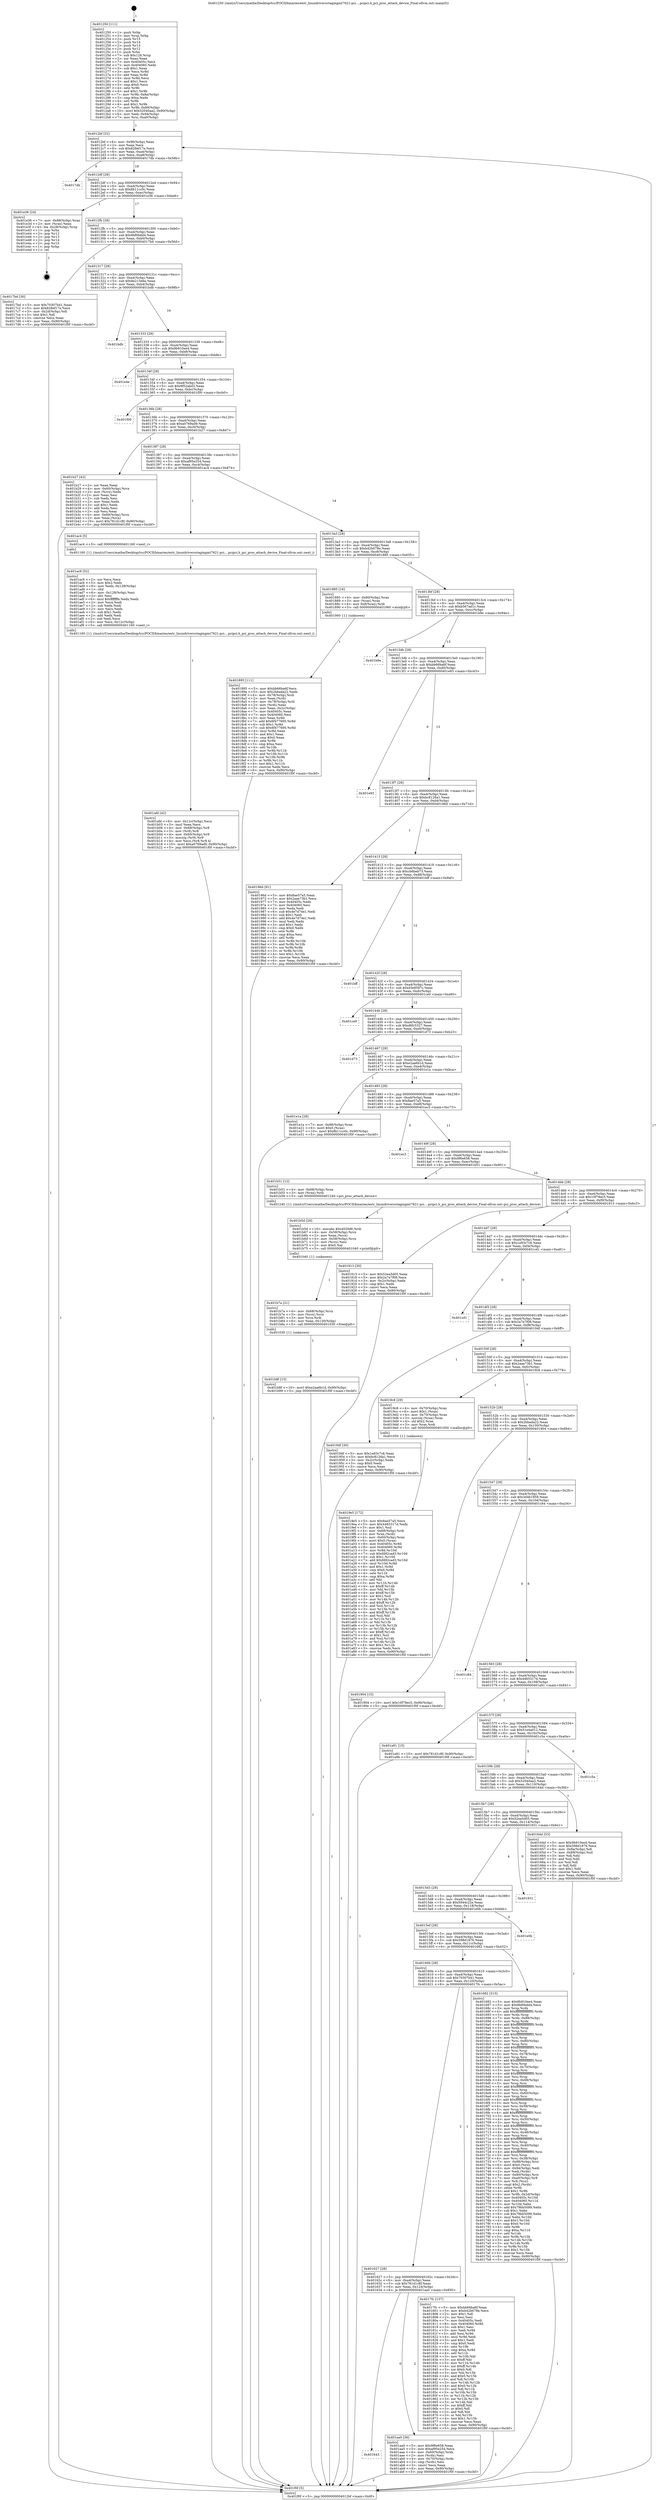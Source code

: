 digraph "0x401250" {
  label = "0x401250 (/mnt/c/Users/mathe/Desktop/tcc/POCII/binaries/extr_linuxdriversstagingmt7621-pci....pcipci.h_pci_proc_attach_device_Final-ollvm.out::main(0))"
  labelloc = "t"
  node[shape=record]

  Entry [label="",width=0.3,height=0.3,shape=circle,fillcolor=black,style=filled]
  "0x4012bf" [label="{
     0x4012bf [32]\l
     | [instrs]\l
     &nbsp;&nbsp;0x4012bf \<+6\>: mov -0x90(%rbp),%eax\l
     &nbsp;&nbsp;0x4012c5 \<+2\>: mov %eax,%ecx\l
     &nbsp;&nbsp;0x4012c7 \<+6\>: sub $0x828ef17e,%ecx\l
     &nbsp;&nbsp;0x4012cd \<+6\>: mov %eax,-0xa4(%rbp)\l
     &nbsp;&nbsp;0x4012d3 \<+6\>: mov %ecx,-0xa8(%rbp)\l
     &nbsp;&nbsp;0x4012d9 \<+6\>: je 00000000004017db \<main+0x58b\>\l
  }"]
  "0x4017db" [label="{
     0x4017db\l
  }", style=dashed]
  "0x4012df" [label="{
     0x4012df [28]\l
     | [instrs]\l
     &nbsp;&nbsp;0x4012df \<+5\>: jmp 00000000004012e4 \<main+0x94\>\l
     &nbsp;&nbsp;0x4012e4 \<+6\>: mov -0xa4(%rbp),%eax\l
     &nbsp;&nbsp;0x4012ea \<+5\>: sub $0x8b11cc0c,%eax\l
     &nbsp;&nbsp;0x4012ef \<+6\>: mov %eax,-0xac(%rbp)\l
     &nbsp;&nbsp;0x4012f5 \<+6\>: je 0000000000401e36 \<main+0xbe6\>\l
  }"]
  Exit [label="",width=0.3,height=0.3,shape=circle,fillcolor=black,style=filled,peripheries=2]
  "0x401e36" [label="{
     0x401e36 [24]\l
     | [instrs]\l
     &nbsp;&nbsp;0x401e36 \<+7\>: mov -0x88(%rbp),%rax\l
     &nbsp;&nbsp;0x401e3d \<+2\>: mov (%rax),%eax\l
     &nbsp;&nbsp;0x401e3f \<+4\>: lea -0x28(%rbp),%rsp\l
     &nbsp;&nbsp;0x401e43 \<+1\>: pop %rbx\l
     &nbsp;&nbsp;0x401e44 \<+2\>: pop %r12\l
     &nbsp;&nbsp;0x401e46 \<+2\>: pop %r13\l
     &nbsp;&nbsp;0x401e48 \<+2\>: pop %r14\l
     &nbsp;&nbsp;0x401e4a \<+2\>: pop %r15\l
     &nbsp;&nbsp;0x401e4c \<+1\>: pop %rbp\l
     &nbsp;&nbsp;0x401e4d \<+1\>: ret\l
  }"]
  "0x4012fb" [label="{
     0x4012fb [28]\l
     | [instrs]\l
     &nbsp;&nbsp;0x4012fb \<+5\>: jmp 0000000000401300 \<main+0xb0\>\l
     &nbsp;&nbsp;0x401300 \<+6\>: mov -0xa4(%rbp),%eax\l
     &nbsp;&nbsp;0x401306 \<+5\>: sub $0x8bf0bdd4,%eax\l
     &nbsp;&nbsp;0x40130b \<+6\>: mov %eax,-0xb0(%rbp)\l
     &nbsp;&nbsp;0x401311 \<+6\>: je 00000000004017bd \<main+0x56d\>\l
  }"]
  "0x401b8f" [label="{
     0x401b8f [15]\l
     | [instrs]\l
     &nbsp;&nbsp;0x401b8f \<+10\>: movl $0xe2aa6b1d,-0x90(%rbp)\l
     &nbsp;&nbsp;0x401b99 \<+5\>: jmp 0000000000401f0f \<main+0xcbf\>\l
  }"]
  "0x4017bd" [label="{
     0x4017bd [30]\l
     | [instrs]\l
     &nbsp;&nbsp;0x4017bd \<+5\>: mov $0x70307b41,%eax\l
     &nbsp;&nbsp;0x4017c2 \<+5\>: mov $0x828ef17e,%ecx\l
     &nbsp;&nbsp;0x4017c7 \<+3\>: mov -0x2d(%rbp),%dl\l
     &nbsp;&nbsp;0x4017ca \<+3\>: test $0x1,%dl\l
     &nbsp;&nbsp;0x4017cd \<+3\>: cmovne %ecx,%eax\l
     &nbsp;&nbsp;0x4017d0 \<+6\>: mov %eax,-0x90(%rbp)\l
     &nbsp;&nbsp;0x4017d6 \<+5\>: jmp 0000000000401f0f \<main+0xcbf\>\l
  }"]
  "0x401317" [label="{
     0x401317 [28]\l
     | [instrs]\l
     &nbsp;&nbsp;0x401317 \<+5\>: jmp 000000000040131c \<main+0xcc\>\l
     &nbsp;&nbsp;0x40131c \<+6\>: mov -0xa4(%rbp),%eax\l
     &nbsp;&nbsp;0x401322 \<+5\>: sub $0x8e215e6e,%eax\l
     &nbsp;&nbsp;0x401327 \<+6\>: mov %eax,-0xb4(%rbp)\l
     &nbsp;&nbsp;0x40132d \<+6\>: je 0000000000401bdb \<main+0x98b\>\l
  }"]
  "0x401b7a" [label="{
     0x401b7a [21]\l
     | [instrs]\l
     &nbsp;&nbsp;0x401b7a \<+4\>: mov -0x68(%rbp),%rcx\l
     &nbsp;&nbsp;0x401b7e \<+3\>: mov (%rcx),%rcx\l
     &nbsp;&nbsp;0x401b81 \<+3\>: mov %rcx,%rdi\l
     &nbsp;&nbsp;0x401b84 \<+6\>: mov %eax,-0x130(%rbp)\l
     &nbsp;&nbsp;0x401b8a \<+5\>: call 0000000000401030 \<free@plt\>\l
     | [calls]\l
     &nbsp;&nbsp;0x401030 \{1\} (unknown)\l
  }"]
  "0x401bdb" [label="{
     0x401bdb\l
  }", style=dashed]
  "0x401333" [label="{
     0x401333 [28]\l
     | [instrs]\l
     &nbsp;&nbsp;0x401333 \<+5\>: jmp 0000000000401338 \<main+0xe8\>\l
     &nbsp;&nbsp;0x401338 \<+6\>: mov -0xa4(%rbp),%eax\l
     &nbsp;&nbsp;0x40133e \<+5\>: sub $0x9b910ee4,%eax\l
     &nbsp;&nbsp;0x401343 \<+6\>: mov %eax,-0xb8(%rbp)\l
     &nbsp;&nbsp;0x401349 \<+6\>: je 0000000000401e4e \<main+0xbfe\>\l
  }"]
  "0x401b5d" [label="{
     0x401b5d [29]\l
     | [instrs]\l
     &nbsp;&nbsp;0x401b5d \<+10\>: movabs $0x4020d6,%rdi\l
     &nbsp;&nbsp;0x401b67 \<+4\>: mov -0x58(%rbp),%rcx\l
     &nbsp;&nbsp;0x401b6b \<+2\>: mov %eax,(%rcx)\l
     &nbsp;&nbsp;0x401b6d \<+4\>: mov -0x58(%rbp),%rcx\l
     &nbsp;&nbsp;0x401b71 \<+2\>: mov (%rcx),%esi\l
     &nbsp;&nbsp;0x401b73 \<+2\>: mov $0x0,%al\l
     &nbsp;&nbsp;0x401b75 \<+5\>: call 0000000000401040 \<printf@plt\>\l
     | [calls]\l
     &nbsp;&nbsp;0x401040 \{1\} (unknown)\l
  }"]
  "0x401e4e" [label="{
     0x401e4e\l
  }", style=dashed]
  "0x40134f" [label="{
     0x40134f [28]\l
     | [instrs]\l
     &nbsp;&nbsp;0x40134f \<+5\>: jmp 0000000000401354 \<main+0x104\>\l
     &nbsp;&nbsp;0x401354 \<+6\>: mov -0xa4(%rbp),%eax\l
     &nbsp;&nbsp;0x40135a \<+5\>: sub $0x9f52abd3,%eax\l
     &nbsp;&nbsp;0x40135f \<+6\>: mov %eax,-0xbc(%rbp)\l
     &nbsp;&nbsp;0x401365 \<+6\>: je 0000000000401f00 \<main+0xcb0\>\l
  }"]
  "0x401afd" [label="{
     0x401afd [42]\l
     | [instrs]\l
     &nbsp;&nbsp;0x401afd \<+6\>: mov -0x12c(%rbp),%ecx\l
     &nbsp;&nbsp;0x401b03 \<+3\>: imul %eax,%ecx\l
     &nbsp;&nbsp;0x401b06 \<+4\>: mov -0x68(%rbp),%r8\l
     &nbsp;&nbsp;0x401b0a \<+3\>: mov (%r8),%r8\l
     &nbsp;&nbsp;0x401b0d \<+4\>: mov -0x60(%rbp),%r9\l
     &nbsp;&nbsp;0x401b11 \<+3\>: movslq (%r9),%r9\l
     &nbsp;&nbsp;0x401b14 \<+4\>: mov %ecx,(%r8,%r9,4)\l
     &nbsp;&nbsp;0x401b18 \<+10\>: movl $0xa0769ad9,-0x90(%rbp)\l
     &nbsp;&nbsp;0x401b22 \<+5\>: jmp 0000000000401f0f \<main+0xcbf\>\l
  }"]
  "0x401f00" [label="{
     0x401f00\l
  }", style=dashed]
  "0x40136b" [label="{
     0x40136b [28]\l
     | [instrs]\l
     &nbsp;&nbsp;0x40136b \<+5\>: jmp 0000000000401370 \<main+0x120\>\l
     &nbsp;&nbsp;0x401370 \<+6\>: mov -0xa4(%rbp),%eax\l
     &nbsp;&nbsp;0x401376 \<+5\>: sub $0xa0769ad9,%eax\l
     &nbsp;&nbsp;0x40137b \<+6\>: mov %eax,-0xc0(%rbp)\l
     &nbsp;&nbsp;0x401381 \<+6\>: je 0000000000401b27 \<main+0x8d7\>\l
  }"]
  "0x401ac9" [label="{
     0x401ac9 [52]\l
     | [instrs]\l
     &nbsp;&nbsp;0x401ac9 \<+2\>: xor %ecx,%ecx\l
     &nbsp;&nbsp;0x401acb \<+5\>: mov $0x2,%edx\l
     &nbsp;&nbsp;0x401ad0 \<+6\>: mov %edx,-0x128(%rbp)\l
     &nbsp;&nbsp;0x401ad6 \<+1\>: cltd\l
     &nbsp;&nbsp;0x401ad7 \<+6\>: mov -0x128(%rbp),%esi\l
     &nbsp;&nbsp;0x401add \<+2\>: idiv %esi\l
     &nbsp;&nbsp;0x401adf \<+6\>: imul $0xfffffffe,%edx,%edx\l
     &nbsp;&nbsp;0x401ae5 \<+2\>: mov %ecx,%edi\l
     &nbsp;&nbsp;0x401ae7 \<+2\>: sub %edx,%edi\l
     &nbsp;&nbsp;0x401ae9 \<+2\>: mov %ecx,%edx\l
     &nbsp;&nbsp;0x401aeb \<+3\>: sub $0x1,%edx\l
     &nbsp;&nbsp;0x401aee \<+2\>: add %edx,%edi\l
     &nbsp;&nbsp;0x401af0 \<+2\>: sub %edi,%ecx\l
     &nbsp;&nbsp;0x401af2 \<+6\>: mov %ecx,-0x12c(%rbp)\l
     &nbsp;&nbsp;0x401af8 \<+5\>: call 0000000000401160 \<next_i\>\l
     | [calls]\l
     &nbsp;&nbsp;0x401160 \{1\} (/mnt/c/Users/mathe/Desktop/tcc/POCII/binaries/extr_linuxdriversstagingmt7621-pci....pcipci.h_pci_proc_attach_device_Final-ollvm.out::next_i)\l
  }"]
  "0x401b27" [label="{
     0x401b27 [42]\l
     | [instrs]\l
     &nbsp;&nbsp;0x401b27 \<+2\>: xor %eax,%eax\l
     &nbsp;&nbsp;0x401b29 \<+4\>: mov -0x60(%rbp),%rcx\l
     &nbsp;&nbsp;0x401b2d \<+2\>: mov (%rcx),%edx\l
     &nbsp;&nbsp;0x401b2f \<+2\>: mov %eax,%esi\l
     &nbsp;&nbsp;0x401b31 \<+2\>: sub %edx,%esi\l
     &nbsp;&nbsp;0x401b33 \<+2\>: mov %eax,%edx\l
     &nbsp;&nbsp;0x401b35 \<+3\>: sub $0x1,%edx\l
     &nbsp;&nbsp;0x401b38 \<+2\>: add %edx,%esi\l
     &nbsp;&nbsp;0x401b3a \<+2\>: sub %esi,%eax\l
     &nbsp;&nbsp;0x401b3c \<+4\>: mov -0x60(%rbp),%rcx\l
     &nbsp;&nbsp;0x401b40 \<+2\>: mov %eax,(%rcx)\l
     &nbsp;&nbsp;0x401b42 \<+10\>: movl $0x781d1c8f,-0x90(%rbp)\l
     &nbsp;&nbsp;0x401b4c \<+5\>: jmp 0000000000401f0f \<main+0xcbf\>\l
  }"]
  "0x401387" [label="{
     0x401387 [28]\l
     | [instrs]\l
     &nbsp;&nbsp;0x401387 \<+5\>: jmp 000000000040138c \<main+0x13c\>\l
     &nbsp;&nbsp;0x40138c \<+6\>: mov -0xa4(%rbp),%eax\l
     &nbsp;&nbsp;0x401392 \<+5\>: sub $0xaf95e254,%eax\l
     &nbsp;&nbsp;0x401397 \<+6\>: mov %eax,-0xc4(%rbp)\l
     &nbsp;&nbsp;0x40139d \<+6\>: je 0000000000401ac4 \<main+0x874\>\l
  }"]
  "0x401643" [label="{
     0x401643\l
  }", style=dashed]
  "0x401ac4" [label="{
     0x401ac4 [5]\l
     | [instrs]\l
     &nbsp;&nbsp;0x401ac4 \<+5\>: call 0000000000401160 \<next_i\>\l
     | [calls]\l
     &nbsp;&nbsp;0x401160 \{1\} (/mnt/c/Users/mathe/Desktop/tcc/POCII/binaries/extr_linuxdriversstagingmt7621-pci....pcipci.h_pci_proc_attach_device_Final-ollvm.out::next_i)\l
  }"]
  "0x4013a3" [label="{
     0x4013a3 [28]\l
     | [instrs]\l
     &nbsp;&nbsp;0x4013a3 \<+5\>: jmp 00000000004013a8 \<main+0x158\>\l
     &nbsp;&nbsp;0x4013a8 \<+6\>: mov -0xa4(%rbp),%eax\l
     &nbsp;&nbsp;0x4013ae \<+5\>: sub $0xb42b078e,%eax\l
     &nbsp;&nbsp;0x4013b3 \<+6\>: mov %eax,-0xc8(%rbp)\l
     &nbsp;&nbsp;0x4013b9 \<+6\>: je 0000000000401885 \<main+0x635\>\l
  }"]
  "0x401aa0" [label="{
     0x401aa0 [36]\l
     | [instrs]\l
     &nbsp;&nbsp;0x401aa0 \<+5\>: mov $0x9f6e658,%eax\l
     &nbsp;&nbsp;0x401aa5 \<+5\>: mov $0xaf95e254,%ecx\l
     &nbsp;&nbsp;0x401aaa \<+4\>: mov -0x60(%rbp),%rdx\l
     &nbsp;&nbsp;0x401aae \<+2\>: mov (%rdx),%esi\l
     &nbsp;&nbsp;0x401ab0 \<+4\>: mov -0x70(%rbp),%rdx\l
     &nbsp;&nbsp;0x401ab4 \<+2\>: cmp (%rdx),%esi\l
     &nbsp;&nbsp;0x401ab6 \<+3\>: cmovl %ecx,%eax\l
     &nbsp;&nbsp;0x401ab9 \<+6\>: mov %eax,-0x90(%rbp)\l
     &nbsp;&nbsp;0x401abf \<+5\>: jmp 0000000000401f0f \<main+0xcbf\>\l
  }"]
  "0x401885" [label="{
     0x401885 [16]\l
     | [instrs]\l
     &nbsp;&nbsp;0x401885 \<+4\>: mov -0x80(%rbp),%rax\l
     &nbsp;&nbsp;0x401889 \<+3\>: mov (%rax),%rax\l
     &nbsp;&nbsp;0x40188c \<+4\>: mov 0x8(%rax),%rdi\l
     &nbsp;&nbsp;0x401890 \<+5\>: call 0000000000401060 \<atoi@plt\>\l
     | [calls]\l
     &nbsp;&nbsp;0x401060 \{1\} (unknown)\l
  }"]
  "0x4013bf" [label="{
     0x4013bf [28]\l
     | [instrs]\l
     &nbsp;&nbsp;0x4013bf \<+5\>: jmp 00000000004013c4 \<main+0x174\>\l
     &nbsp;&nbsp;0x4013c4 \<+6\>: mov -0xa4(%rbp),%eax\l
     &nbsp;&nbsp;0x4013ca \<+5\>: sub $0xb567ad1c,%eax\l
     &nbsp;&nbsp;0x4013cf \<+6\>: mov %eax,-0xcc(%rbp)\l
     &nbsp;&nbsp;0x4013d5 \<+6\>: je 0000000000401b9e \<main+0x94e\>\l
  }"]
  "0x4019e5" [label="{
     0x4019e5 [172]\l
     | [instrs]\l
     &nbsp;&nbsp;0x4019e5 \<+5\>: mov $0x8ae57a5,%ecx\l
     &nbsp;&nbsp;0x4019ea \<+5\>: mov $0x4465317d,%edx\l
     &nbsp;&nbsp;0x4019ef \<+3\>: mov $0x1,%sil\l
     &nbsp;&nbsp;0x4019f2 \<+4\>: mov -0x68(%rbp),%rdi\l
     &nbsp;&nbsp;0x4019f6 \<+3\>: mov %rax,(%rdi)\l
     &nbsp;&nbsp;0x4019f9 \<+4\>: mov -0x60(%rbp),%rax\l
     &nbsp;&nbsp;0x4019fd \<+6\>: movl $0x0,(%rax)\l
     &nbsp;&nbsp;0x401a03 \<+8\>: mov 0x40405c,%r8d\l
     &nbsp;&nbsp;0x401a0b \<+8\>: mov 0x404060,%r9d\l
     &nbsp;&nbsp;0x401a13 \<+3\>: mov %r8d,%r10d\l
     &nbsp;&nbsp;0x401a16 \<+7\>: sub $0xfd92cad3,%r10d\l
     &nbsp;&nbsp;0x401a1d \<+4\>: sub $0x1,%r10d\l
     &nbsp;&nbsp;0x401a21 \<+7\>: add $0xfd92cad3,%r10d\l
     &nbsp;&nbsp;0x401a28 \<+4\>: imul %r10d,%r8d\l
     &nbsp;&nbsp;0x401a2c \<+4\>: and $0x1,%r8d\l
     &nbsp;&nbsp;0x401a30 \<+4\>: cmp $0x0,%r8d\l
     &nbsp;&nbsp;0x401a34 \<+4\>: sete %r11b\l
     &nbsp;&nbsp;0x401a38 \<+4\>: cmp $0xa,%r9d\l
     &nbsp;&nbsp;0x401a3c \<+3\>: setl %bl\l
     &nbsp;&nbsp;0x401a3f \<+3\>: mov %r11b,%r14b\l
     &nbsp;&nbsp;0x401a42 \<+4\>: xor $0xff,%r14b\l
     &nbsp;&nbsp;0x401a46 \<+3\>: mov %bl,%r15b\l
     &nbsp;&nbsp;0x401a49 \<+4\>: xor $0xff,%r15b\l
     &nbsp;&nbsp;0x401a4d \<+4\>: xor $0x1,%sil\l
     &nbsp;&nbsp;0x401a51 \<+3\>: mov %r14b,%r12b\l
     &nbsp;&nbsp;0x401a54 \<+4\>: and $0xff,%r12b\l
     &nbsp;&nbsp;0x401a58 \<+3\>: and %sil,%r11b\l
     &nbsp;&nbsp;0x401a5b \<+3\>: mov %r15b,%r13b\l
     &nbsp;&nbsp;0x401a5e \<+4\>: and $0xff,%r13b\l
     &nbsp;&nbsp;0x401a62 \<+3\>: and %sil,%bl\l
     &nbsp;&nbsp;0x401a65 \<+3\>: or %r11b,%r12b\l
     &nbsp;&nbsp;0x401a68 \<+3\>: or %bl,%r13b\l
     &nbsp;&nbsp;0x401a6b \<+3\>: xor %r13b,%r12b\l
     &nbsp;&nbsp;0x401a6e \<+3\>: or %r15b,%r14b\l
     &nbsp;&nbsp;0x401a71 \<+4\>: xor $0xff,%r14b\l
     &nbsp;&nbsp;0x401a75 \<+4\>: or $0x1,%sil\l
     &nbsp;&nbsp;0x401a79 \<+3\>: and %sil,%r14b\l
     &nbsp;&nbsp;0x401a7c \<+3\>: or %r14b,%r12b\l
     &nbsp;&nbsp;0x401a7f \<+4\>: test $0x1,%r12b\l
     &nbsp;&nbsp;0x401a83 \<+3\>: cmovne %edx,%ecx\l
     &nbsp;&nbsp;0x401a86 \<+6\>: mov %ecx,-0x90(%rbp)\l
     &nbsp;&nbsp;0x401a8c \<+5\>: jmp 0000000000401f0f \<main+0xcbf\>\l
  }"]
  "0x401b9e" [label="{
     0x401b9e\l
  }", style=dashed]
  "0x4013db" [label="{
     0x4013db [28]\l
     | [instrs]\l
     &nbsp;&nbsp;0x4013db \<+5\>: jmp 00000000004013e0 \<main+0x190\>\l
     &nbsp;&nbsp;0x4013e0 \<+6\>: mov -0xa4(%rbp),%eax\l
     &nbsp;&nbsp;0x4013e6 \<+5\>: sub $0xbb66ba6f,%eax\l
     &nbsp;&nbsp;0x4013eb \<+6\>: mov %eax,-0xd0(%rbp)\l
     &nbsp;&nbsp;0x4013f1 \<+6\>: je 0000000000401e93 \<main+0xc43\>\l
  }"]
  "0x401895" [label="{
     0x401895 [111]\l
     | [instrs]\l
     &nbsp;&nbsp;0x401895 \<+5\>: mov $0xbb66ba6f,%ecx\l
     &nbsp;&nbsp;0x40189a \<+5\>: mov $0x2bbada22,%edx\l
     &nbsp;&nbsp;0x40189f \<+4\>: mov -0x78(%rbp),%rdi\l
     &nbsp;&nbsp;0x4018a3 \<+2\>: mov %eax,(%rdi)\l
     &nbsp;&nbsp;0x4018a5 \<+4\>: mov -0x78(%rbp),%rdi\l
     &nbsp;&nbsp;0x4018a9 \<+2\>: mov (%rdi),%eax\l
     &nbsp;&nbsp;0x4018ab \<+3\>: mov %eax,-0x2c(%rbp)\l
     &nbsp;&nbsp;0x4018ae \<+7\>: mov 0x40405c,%eax\l
     &nbsp;&nbsp;0x4018b5 \<+7\>: mov 0x404060,%esi\l
     &nbsp;&nbsp;0x4018bc \<+3\>: mov %eax,%r8d\l
     &nbsp;&nbsp;0x4018bf \<+7\>: add $0x6f477695,%r8d\l
     &nbsp;&nbsp;0x4018c6 \<+4\>: sub $0x1,%r8d\l
     &nbsp;&nbsp;0x4018ca \<+7\>: sub $0x6f477695,%r8d\l
     &nbsp;&nbsp;0x4018d1 \<+4\>: imul %r8d,%eax\l
     &nbsp;&nbsp;0x4018d5 \<+3\>: and $0x1,%eax\l
     &nbsp;&nbsp;0x4018d8 \<+3\>: cmp $0x0,%eax\l
     &nbsp;&nbsp;0x4018db \<+4\>: sete %r9b\l
     &nbsp;&nbsp;0x4018df \<+3\>: cmp $0xa,%esi\l
     &nbsp;&nbsp;0x4018e2 \<+4\>: setl %r10b\l
     &nbsp;&nbsp;0x4018e6 \<+3\>: mov %r9b,%r11b\l
     &nbsp;&nbsp;0x4018e9 \<+3\>: and %r10b,%r11b\l
     &nbsp;&nbsp;0x4018ec \<+3\>: xor %r10b,%r9b\l
     &nbsp;&nbsp;0x4018ef \<+3\>: or %r9b,%r11b\l
     &nbsp;&nbsp;0x4018f2 \<+4\>: test $0x1,%r11b\l
     &nbsp;&nbsp;0x4018f6 \<+3\>: cmovne %edx,%ecx\l
     &nbsp;&nbsp;0x4018f9 \<+6\>: mov %ecx,-0x90(%rbp)\l
     &nbsp;&nbsp;0x4018ff \<+5\>: jmp 0000000000401f0f \<main+0xcbf\>\l
  }"]
  "0x401e93" [label="{
     0x401e93\l
  }", style=dashed]
  "0x4013f7" [label="{
     0x4013f7 [28]\l
     | [instrs]\l
     &nbsp;&nbsp;0x4013f7 \<+5\>: jmp 00000000004013fc \<main+0x1ac\>\l
     &nbsp;&nbsp;0x4013fc \<+6\>: mov -0xa4(%rbp),%eax\l
     &nbsp;&nbsp;0x401402 \<+5\>: sub $0xbc8126a1,%eax\l
     &nbsp;&nbsp;0x401407 \<+6\>: mov %eax,-0xd4(%rbp)\l
     &nbsp;&nbsp;0x40140d \<+6\>: je 000000000040196d \<main+0x71d\>\l
  }"]
  "0x401627" [label="{
     0x401627 [28]\l
     | [instrs]\l
     &nbsp;&nbsp;0x401627 \<+5\>: jmp 000000000040162c \<main+0x3dc\>\l
     &nbsp;&nbsp;0x40162c \<+6\>: mov -0xa4(%rbp),%eax\l
     &nbsp;&nbsp;0x401632 \<+5\>: sub $0x781d1c8f,%eax\l
     &nbsp;&nbsp;0x401637 \<+6\>: mov %eax,-0x124(%rbp)\l
     &nbsp;&nbsp;0x40163d \<+6\>: je 0000000000401aa0 \<main+0x850\>\l
  }"]
  "0x40196d" [label="{
     0x40196d [91]\l
     | [instrs]\l
     &nbsp;&nbsp;0x40196d \<+5\>: mov $0x8ae57a5,%eax\l
     &nbsp;&nbsp;0x401972 \<+5\>: mov $0x2aae73b1,%ecx\l
     &nbsp;&nbsp;0x401977 \<+7\>: mov 0x40405c,%edx\l
     &nbsp;&nbsp;0x40197e \<+7\>: mov 0x404060,%esi\l
     &nbsp;&nbsp;0x401985 \<+2\>: mov %edx,%edi\l
     &nbsp;&nbsp;0x401987 \<+6\>: sub $0x4e7d74e1,%edi\l
     &nbsp;&nbsp;0x40198d \<+3\>: sub $0x1,%edi\l
     &nbsp;&nbsp;0x401990 \<+6\>: add $0x4e7d74e1,%edi\l
     &nbsp;&nbsp;0x401996 \<+3\>: imul %edi,%edx\l
     &nbsp;&nbsp;0x401999 \<+3\>: and $0x1,%edx\l
     &nbsp;&nbsp;0x40199c \<+3\>: cmp $0x0,%edx\l
     &nbsp;&nbsp;0x40199f \<+4\>: sete %r8b\l
     &nbsp;&nbsp;0x4019a3 \<+3\>: cmp $0xa,%esi\l
     &nbsp;&nbsp;0x4019a6 \<+4\>: setl %r9b\l
     &nbsp;&nbsp;0x4019aa \<+3\>: mov %r8b,%r10b\l
     &nbsp;&nbsp;0x4019ad \<+3\>: and %r9b,%r10b\l
     &nbsp;&nbsp;0x4019b0 \<+3\>: xor %r9b,%r8b\l
     &nbsp;&nbsp;0x4019b3 \<+3\>: or %r8b,%r10b\l
     &nbsp;&nbsp;0x4019b6 \<+4\>: test $0x1,%r10b\l
     &nbsp;&nbsp;0x4019ba \<+3\>: cmovne %ecx,%eax\l
     &nbsp;&nbsp;0x4019bd \<+6\>: mov %eax,-0x90(%rbp)\l
     &nbsp;&nbsp;0x4019c3 \<+5\>: jmp 0000000000401f0f \<main+0xcbf\>\l
  }"]
  "0x401413" [label="{
     0x401413 [28]\l
     | [instrs]\l
     &nbsp;&nbsp;0x401413 \<+5\>: jmp 0000000000401418 \<main+0x1c8\>\l
     &nbsp;&nbsp;0x401418 \<+6\>: mov -0xa4(%rbp),%eax\l
     &nbsp;&nbsp;0x40141e \<+5\>: sub $0xcb6beb73,%eax\l
     &nbsp;&nbsp;0x401423 \<+6\>: mov %eax,-0xd8(%rbp)\l
     &nbsp;&nbsp;0x401429 \<+6\>: je 0000000000401bff \<main+0x9af\>\l
  }"]
  "0x4017fc" [label="{
     0x4017fc [137]\l
     | [instrs]\l
     &nbsp;&nbsp;0x4017fc \<+5\>: mov $0xbb66ba6f,%eax\l
     &nbsp;&nbsp;0x401801 \<+5\>: mov $0xb42b078e,%ecx\l
     &nbsp;&nbsp;0x401806 \<+2\>: mov $0x1,%dl\l
     &nbsp;&nbsp;0x401808 \<+2\>: xor %esi,%esi\l
     &nbsp;&nbsp;0x40180a \<+7\>: mov 0x40405c,%edi\l
     &nbsp;&nbsp;0x401811 \<+8\>: mov 0x404060,%r8d\l
     &nbsp;&nbsp;0x401819 \<+3\>: sub $0x1,%esi\l
     &nbsp;&nbsp;0x40181c \<+3\>: mov %edi,%r9d\l
     &nbsp;&nbsp;0x40181f \<+3\>: add %esi,%r9d\l
     &nbsp;&nbsp;0x401822 \<+4\>: imul %r9d,%edi\l
     &nbsp;&nbsp;0x401826 \<+3\>: and $0x1,%edi\l
     &nbsp;&nbsp;0x401829 \<+3\>: cmp $0x0,%edi\l
     &nbsp;&nbsp;0x40182c \<+4\>: sete %r10b\l
     &nbsp;&nbsp;0x401830 \<+4\>: cmp $0xa,%r8d\l
     &nbsp;&nbsp;0x401834 \<+4\>: setl %r11b\l
     &nbsp;&nbsp;0x401838 \<+3\>: mov %r10b,%bl\l
     &nbsp;&nbsp;0x40183b \<+3\>: xor $0xff,%bl\l
     &nbsp;&nbsp;0x40183e \<+3\>: mov %r11b,%r14b\l
     &nbsp;&nbsp;0x401841 \<+4\>: xor $0xff,%r14b\l
     &nbsp;&nbsp;0x401845 \<+3\>: xor $0x0,%dl\l
     &nbsp;&nbsp;0x401848 \<+3\>: mov %bl,%r15b\l
     &nbsp;&nbsp;0x40184b \<+4\>: and $0x0,%r15b\l
     &nbsp;&nbsp;0x40184f \<+3\>: and %dl,%r10b\l
     &nbsp;&nbsp;0x401852 \<+3\>: mov %r14b,%r12b\l
     &nbsp;&nbsp;0x401855 \<+4\>: and $0x0,%r12b\l
     &nbsp;&nbsp;0x401859 \<+3\>: and %dl,%r11b\l
     &nbsp;&nbsp;0x40185c \<+3\>: or %r10b,%r15b\l
     &nbsp;&nbsp;0x40185f \<+3\>: or %r11b,%r12b\l
     &nbsp;&nbsp;0x401862 \<+3\>: xor %r12b,%r15b\l
     &nbsp;&nbsp;0x401865 \<+3\>: or %r14b,%bl\l
     &nbsp;&nbsp;0x401868 \<+3\>: xor $0xff,%bl\l
     &nbsp;&nbsp;0x40186b \<+3\>: or $0x0,%dl\l
     &nbsp;&nbsp;0x40186e \<+2\>: and %dl,%bl\l
     &nbsp;&nbsp;0x401870 \<+3\>: or %bl,%r15b\l
     &nbsp;&nbsp;0x401873 \<+4\>: test $0x1,%r15b\l
     &nbsp;&nbsp;0x401877 \<+3\>: cmovne %ecx,%eax\l
     &nbsp;&nbsp;0x40187a \<+6\>: mov %eax,-0x90(%rbp)\l
     &nbsp;&nbsp;0x401880 \<+5\>: jmp 0000000000401f0f \<main+0xcbf\>\l
  }"]
  "0x401bff" [label="{
     0x401bff\l
  }", style=dashed]
  "0x40142f" [label="{
     0x40142f [28]\l
     | [instrs]\l
     &nbsp;&nbsp;0x40142f \<+5\>: jmp 0000000000401434 \<main+0x1e4\>\l
     &nbsp;&nbsp;0x401434 \<+6\>: mov -0xa4(%rbp),%eax\l
     &nbsp;&nbsp;0x40143a \<+5\>: sub $0xd3e8597c,%eax\l
     &nbsp;&nbsp;0x40143f \<+6\>: mov %eax,-0xdc(%rbp)\l
     &nbsp;&nbsp;0x401445 \<+6\>: je 0000000000401ce0 \<main+0xa90\>\l
  }"]
  "0x40160b" [label="{
     0x40160b [28]\l
     | [instrs]\l
     &nbsp;&nbsp;0x40160b \<+5\>: jmp 0000000000401610 \<main+0x3c0\>\l
     &nbsp;&nbsp;0x401610 \<+6\>: mov -0xa4(%rbp),%eax\l
     &nbsp;&nbsp;0x401616 \<+5\>: sub $0x70307b41,%eax\l
     &nbsp;&nbsp;0x40161b \<+6\>: mov %eax,-0x120(%rbp)\l
     &nbsp;&nbsp;0x401621 \<+6\>: je 00000000004017fc \<main+0x5ac\>\l
  }"]
  "0x401ce0" [label="{
     0x401ce0\l
  }", style=dashed]
  "0x40144b" [label="{
     0x40144b [28]\l
     | [instrs]\l
     &nbsp;&nbsp;0x40144b \<+5\>: jmp 0000000000401450 \<main+0x200\>\l
     &nbsp;&nbsp;0x401450 \<+6\>: mov -0xa4(%rbp),%eax\l
     &nbsp;&nbsp;0x401456 \<+5\>: sub $0xd6fc5327,%eax\l
     &nbsp;&nbsp;0x40145b \<+6\>: mov %eax,-0xe0(%rbp)\l
     &nbsp;&nbsp;0x401461 \<+6\>: je 0000000000401d73 \<main+0xb23\>\l
  }"]
  "0x401682" [label="{
     0x401682 [315]\l
     | [instrs]\l
     &nbsp;&nbsp;0x401682 \<+5\>: mov $0x9b910ee4,%eax\l
     &nbsp;&nbsp;0x401687 \<+5\>: mov $0x8bf0bdd4,%ecx\l
     &nbsp;&nbsp;0x40168c \<+3\>: mov %rsp,%rdx\l
     &nbsp;&nbsp;0x40168f \<+4\>: add $0xfffffffffffffff0,%rdx\l
     &nbsp;&nbsp;0x401693 \<+3\>: mov %rdx,%rsp\l
     &nbsp;&nbsp;0x401696 \<+7\>: mov %rdx,-0x88(%rbp)\l
     &nbsp;&nbsp;0x40169d \<+3\>: mov %rsp,%rdx\l
     &nbsp;&nbsp;0x4016a0 \<+4\>: add $0xfffffffffffffff0,%rdx\l
     &nbsp;&nbsp;0x4016a4 \<+3\>: mov %rdx,%rsp\l
     &nbsp;&nbsp;0x4016a7 \<+3\>: mov %rsp,%rsi\l
     &nbsp;&nbsp;0x4016aa \<+4\>: add $0xfffffffffffffff0,%rsi\l
     &nbsp;&nbsp;0x4016ae \<+3\>: mov %rsi,%rsp\l
     &nbsp;&nbsp;0x4016b1 \<+4\>: mov %rsi,-0x80(%rbp)\l
     &nbsp;&nbsp;0x4016b5 \<+3\>: mov %rsp,%rsi\l
     &nbsp;&nbsp;0x4016b8 \<+4\>: add $0xfffffffffffffff0,%rsi\l
     &nbsp;&nbsp;0x4016bc \<+3\>: mov %rsi,%rsp\l
     &nbsp;&nbsp;0x4016bf \<+4\>: mov %rsi,-0x78(%rbp)\l
     &nbsp;&nbsp;0x4016c3 \<+3\>: mov %rsp,%rsi\l
     &nbsp;&nbsp;0x4016c6 \<+4\>: add $0xfffffffffffffff0,%rsi\l
     &nbsp;&nbsp;0x4016ca \<+3\>: mov %rsi,%rsp\l
     &nbsp;&nbsp;0x4016cd \<+4\>: mov %rsi,-0x70(%rbp)\l
     &nbsp;&nbsp;0x4016d1 \<+3\>: mov %rsp,%rsi\l
     &nbsp;&nbsp;0x4016d4 \<+4\>: add $0xfffffffffffffff0,%rsi\l
     &nbsp;&nbsp;0x4016d8 \<+3\>: mov %rsi,%rsp\l
     &nbsp;&nbsp;0x4016db \<+4\>: mov %rsi,-0x68(%rbp)\l
     &nbsp;&nbsp;0x4016df \<+3\>: mov %rsp,%rsi\l
     &nbsp;&nbsp;0x4016e2 \<+4\>: add $0xfffffffffffffff0,%rsi\l
     &nbsp;&nbsp;0x4016e6 \<+3\>: mov %rsi,%rsp\l
     &nbsp;&nbsp;0x4016e9 \<+4\>: mov %rsi,-0x60(%rbp)\l
     &nbsp;&nbsp;0x4016ed \<+3\>: mov %rsp,%rsi\l
     &nbsp;&nbsp;0x4016f0 \<+4\>: add $0xfffffffffffffff0,%rsi\l
     &nbsp;&nbsp;0x4016f4 \<+3\>: mov %rsi,%rsp\l
     &nbsp;&nbsp;0x4016f7 \<+4\>: mov %rsi,-0x58(%rbp)\l
     &nbsp;&nbsp;0x4016fb \<+3\>: mov %rsp,%rsi\l
     &nbsp;&nbsp;0x4016fe \<+4\>: add $0xfffffffffffffff0,%rsi\l
     &nbsp;&nbsp;0x401702 \<+3\>: mov %rsi,%rsp\l
     &nbsp;&nbsp;0x401705 \<+4\>: mov %rsi,-0x50(%rbp)\l
     &nbsp;&nbsp;0x401709 \<+3\>: mov %rsp,%rsi\l
     &nbsp;&nbsp;0x40170c \<+4\>: add $0xfffffffffffffff0,%rsi\l
     &nbsp;&nbsp;0x401710 \<+3\>: mov %rsi,%rsp\l
     &nbsp;&nbsp;0x401713 \<+4\>: mov %rsi,-0x48(%rbp)\l
     &nbsp;&nbsp;0x401717 \<+3\>: mov %rsp,%rsi\l
     &nbsp;&nbsp;0x40171a \<+4\>: add $0xfffffffffffffff0,%rsi\l
     &nbsp;&nbsp;0x40171e \<+3\>: mov %rsi,%rsp\l
     &nbsp;&nbsp;0x401721 \<+4\>: mov %rsi,-0x40(%rbp)\l
     &nbsp;&nbsp;0x401725 \<+3\>: mov %rsp,%rsi\l
     &nbsp;&nbsp;0x401728 \<+4\>: add $0xfffffffffffffff0,%rsi\l
     &nbsp;&nbsp;0x40172c \<+3\>: mov %rsi,%rsp\l
     &nbsp;&nbsp;0x40172f \<+4\>: mov %rsi,-0x38(%rbp)\l
     &nbsp;&nbsp;0x401733 \<+7\>: mov -0x88(%rbp),%rsi\l
     &nbsp;&nbsp;0x40173a \<+6\>: movl $0x0,(%rsi)\l
     &nbsp;&nbsp;0x401740 \<+6\>: mov -0x94(%rbp),%edi\l
     &nbsp;&nbsp;0x401746 \<+2\>: mov %edi,(%rdx)\l
     &nbsp;&nbsp;0x401748 \<+4\>: mov -0x80(%rbp),%rsi\l
     &nbsp;&nbsp;0x40174c \<+7\>: mov -0xa0(%rbp),%r8\l
     &nbsp;&nbsp;0x401753 \<+3\>: mov %r8,(%rsi)\l
     &nbsp;&nbsp;0x401756 \<+3\>: cmpl $0x2,(%rdx)\l
     &nbsp;&nbsp;0x401759 \<+4\>: setne %r9b\l
     &nbsp;&nbsp;0x40175d \<+4\>: and $0x1,%r9b\l
     &nbsp;&nbsp;0x401761 \<+4\>: mov %r9b,-0x2d(%rbp)\l
     &nbsp;&nbsp;0x401765 \<+8\>: mov 0x40405c,%r10d\l
     &nbsp;&nbsp;0x40176d \<+8\>: mov 0x404060,%r11d\l
     &nbsp;&nbsp;0x401775 \<+3\>: mov %r10d,%ebx\l
     &nbsp;&nbsp;0x401778 \<+6\>: add $0x79bb5099,%ebx\l
     &nbsp;&nbsp;0x40177e \<+3\>: sub $0x1,%ebx\l
     &nbsp;&nbsp;0x401781 \<+6\>: sub $0x79bb5099,%ebx\l
     &nbsp;&nbsp;0x401787 \<+4\>: imul %ebx,%r10d\l
     &nbsp;&nbsp;0x40178b \<+4\>: and $0x1,%r10d\l
     &nbsp;&nbsp;0x40178f \<+4\>: cmp $0x0,%r10d\l
     &nbsp;&nbsp;0x401793 \<+4\>: sete %r9b\l
     &nbsp;&nbsp;0x401797 \<+4\>: cmp $0xa,%r11d\l
     &nbsp;&nbsp;0x40179b \<+4\>: setl %r14b\l
     &nbsp;&nbsp;0x40179f \<+3\>: mov %r9b,%r15b\l
     &nbsp;&nbsp;0x4017a2 \<+3\>: and %r14b,%r15b\l
     &nbsp;&nbsp;0x4017a5 \<+3\>: xor %r14b,%r9b\l
     &nbsp;&nbsp;0x4017a8 \<+3\>: or %r9b,%r15b\l
     &nbsp;&nbsp;0x4017ab \<+4\>: test $0x1,%r15b\l
     &nbsp;&nbsp;0x4017af \<+3\>: cmovne %ecx,%eax\l
     &nbsp;&nbsp;0x4017b2 \<+6\>: mov %eax,-0x90(%rbp)\l
     &nbsp;&nbsp;0x4017b8 \<+5\>: jmp 0000000000401f0f \<main+0xcbf\>\l
  }"]
  "0x401d73" [label="{
     0x401d73\l
  }", style=dashed]
  "0x401467" [label="{
     0x401467 [28]\l
     | [instrs]\l
     &nbsp;&nbsp;0x401467 \<+5\>: jmp 000000000040146c \<main+0x21c\>\l
     &nbsp;&nbsp;0x40146c \<+6\>: mov -0xa4(%rbp),%eax\l
     &nbsp;&nbsp;0x401472 \<+5\>: sub $0xe2aa6b1d,%eax\l
     &nbsp;&nbsp;0x401477 \<+6\>: mov %eax,-0xe4(%rbp)\l
     &nbsp;&nbsp;0x40147d \<+6\>: je 0000000000401e1a \<main+0xbca\>\l
  }"]
  "0x4015ef" [label="{
     0x4015ef [28]\l
     | [instrs]\l
     &nbsp;&nbsp;0x4015ef \<+5\>: jmp 00000000004015f4 \<main+0x3a4\>\l
     &nbsp;&nbsp;0x4015f4 \<+6\>: mov -0xa4(%rbp),%eax\l
     &nbsp;&nbsp;0x4015fa \<+5\>: sub $0x598d1876,%eax\l
     &nbsp;&nbsp;0x4015ff \<+6\>: mov %eax,-0x11c(%rbp)\l
     &nbsp;&nbsp;0x401605 \<+6\>: je 0000000000401682 \<main+0x432\>\l
  }"]
  "0x401e1a" [label="{
     0x401e1a [28]\l
     | [instrs]\l
     &nbsp;&nbsp;0x401e1a \<+7\>: mov -0x88(%rbp),%rax\l
     &nbsp;&nbsp;0x401e21 \<+6\>: movl $0x0,(%rax)\l
     &nbsp;&nbsp;0x401e27 \<+10\>: movl $0x8b11cc0c,-0x90(%rbp)\l
     &nbsp;&nbsp;0x401e31 \<+5\>: jmp 0000000000401f0f \<main+0xcbf\>\l
  }"]
  "0x401483" [label="{
     0x401483 [28]\l
     | [instrs]\l
     &nbsp;&nbsp;0x401483 \<+5\>: jmp 0000000000401488 \<main+0x238\>\l
     &nbsp;&nbsp;0x401488 \<+6\>: mov -0xa4(%rbp),%eax\l
     &nbsp;&nbsp;0x40148e \<+5\>: sub $0x8ae57a5,%eax\l
     &nbsp;&nbsp;0x401493 \<+6\>: mov %eax,-0xe8(%rbp)\l
     &nbsp;&nbsp;0x401499 \<+6\>: je 0000000000401ec3 \<main+0xc73\>\l
  }"]
  "0x401e0b" [label="{
     0x401e0b\l
  }", style=dashed]
  "0x401ec3" [label="{
     0x401ec3\l
  }", style=dashed]
  "0x40149f" [label="{
     0x40149f [28]\l
     | [instrs]\l
     &nbsp;&nbsp;0x40149f \<+5\>: jmp 00000000004014a4 \<main+0x254\>\l
     &nbsp;&nbsp;0x4014a4 \<+6\>: mov -0xa4(%rbp),%eax\l
     &nbsp;&nbsp;0x4014aa \<+5\>: sub $0x9f6e658,%eax\l
     &nbsp;&nbsp;0x4014af \<+6\>: mov %eax,-0xec(%rbp)\l
     &nbsp;&nbsp;0x4014b5 \<+6\>: je 0000000000401b51 \<main+0x901\>\l
  }"]
  "0x4015d3" [label="{
     0x4015d3 [28]\l
     | [instrs]\l
     &nbsp;&nbsp;0x4015d3 \<+5\>: jmp 00000000004015d8 \<main+0x388\>\l
     &nbsp;&nbsp;0x4015d8 \<+6\>: mov -0xa4(%rbp),%eax\l
     &nbsp;&nbsp;0x4015de \<+5\>: sub $0x5944c22e,%eax\l
     &nbsp;&nbsp;0x4015e3 \<+6\>: mov %eax,-0x118(%rbp)\l
     &nbsp;&nbsp;0x4015e9 \<+6\>: je 0000000000401e0b \<main+0xbbb\>\l
  }"]
  "0x401b51" [label="{
     0x401b51 [12]\l
     | [instrs]\l
     &nbsp;&nbsp;0x401b51 \<+4\>: mov -0x68(%rbp),%rax\l
     &nbsp;&nbsp;0x401b55 \<+3\>: mov (%rax),%rdi\l
     &nbsp;&nbsp;0x401b58 \<+5\>: call 0000000000401240 \<pci_proc_attach_device\>\l
     | [calls]\l
     &nbsp;&nbsp;0x401240 \{1\} (/mnt/c/Users/mathe/Desktop/tcc/POCII/binaries/extr_linuxdriversstagingmt7621-pci....pcipci.h_pci_proc_attach_device_Final-ollvm.out::pci_proc_attach_device)\l
  }"]
  "0x4014bb" [label="{
     0x4014bb [28]\l
     | [instrs]\l
     &nbsp;&nbsp;0x4014bb \<+5\>: jmp 00000000004014c0 \<main+0x270\>\l
     &nbsp;&nbsp;0x4014c0 \<+6\>: mov -0xa4(%rbp),%eax\l
     &nbsp;&nbsp;0x4014c6 \<+5\>: sub $0x10f78ec5,%eax\l
     &nbsp;&nbsp;0x4014cb \<+6\>: mov %eax,-0xf0(%rbp)\l
     &nbsp;&nbsp;0x4014d1 \<+6\>: je 0000000000401913 \<main+0x6c3\>\l
  }"]
  "0x401931" [label="{
     0x401931\l
  }", style=dashed]
  "0x401913" [label="{
     0x401913 [30]\l
     | [instrs]\l
     &nbsp;&nbsp;0x401913 \<+5\>: mov $0x52ea5d05,%eax\l
     &nbsp;&nbsp;0x401918 \<+5\>: mov $0x2a7e7f08,%ecx\l
     &nbsp;&nbsp;0x40191d \<+3\>: mov -0x2c(%rbp),%edx\l
     &nbsp;&nbsp;0x401920 \<+3\>: cmp $0x1,%edx\l
     &nbsp;&nbsp;0x401923 \<+3\>: cmovl %ecx,%eax\l
     &nbsp;&nbsp;0x401926 \<+6\>: mov %eax,-0x90(%rbp)\l
     &nbsp;&nbsp;0x40192c \<+5\>: jmp 0000000000401f0f \<main+0xcbf\>\l
  }"]
  "0x4014d7" [label="{
     0x4014d7 [28]\l
     | [instrs]\l
     &nbsp;&nbsp;0x4014d7 \<+5\>: jmp 00000000004014dc \<main+0x28c\>\l
     &nbsp;&nbsp;0x4014dc \<+6\>: mov -0xa4(%rbp),%eax\l
     &nbsp;&nbsp;0x4014e2 \<+5\>: sub $0x1e93c7c6,%eax\l
     &nbsp;&nbsp;0x4014e7 \<+6\>: mov %eax,-0xf4(%rbp)\l
     &nbsp;&nbsp;0x4014ed \<+6\>: je 0000000000401cd1 \<main+0xa81\>\l
  }"]
  "0x401250" [label="{
     0x401250 [111]\l
     | [instrs]\l
     &nbsp;&nbsp;0x401250 \<+1\>: push %rbp\l
     &nbsp;&nbsp;0x401251 \<+3\>: mov %rsp,%rbp\l
     &nbsp;&nbsp;0x401254 \<+2\>: push %r15\l
     &nbsp;&nbsp;0x401256 \<+2\>: push %r14\l
     &nbsp;&nbsp;0x401258 \<+2\>: push %r13\l
     &nbsp;&nbsp;0x40125a \<+2\>: push %r12\l
     &nbsp;&nbsp;0x40125c \<+1\>: push %rbx\l
     &nbsp;&nbsp;0x40125d \<+7\>: sub $0x128,%rsp\l
     &nbsp;&nbsp;0x401264 \<+2\>: xor %eax,%eax\l
     &nbsp;&nbsp;0x401266 \<+7\>: mov 0x40405c,%ecx\l
     &nbsp;&nbsp;0x40126d \<+7\>: mov 0x404060,%edx\l
     &nbsp;&nbsp;0x401274 \<+3\>: sub $0x1,%eax\l
     &nbsp;&nbsp;0x401277 \<+3\>: mov %ecx,%r8d\l
     &nbsp;&nbsp;0x40127a \<+3\>: add %eax,%r8d\l
     &nbsp;&nbsp;0x40127d \<+4\>: imul %r8d,%ecx\l
     &nbsp;&nbsp;0x401281 \<+3\>: and $0x1,%ecx\l
     &nbsp;&nbsp;0x401284 \<+3\>: cmp $0x0,%ecx\l
     &nbsp;&nbsp;0x401287 \<+4\>: sete %r9b\l
     &nbsp;&nbsp;0x40128b \<+4\>: and $0x1,%r9b\l
     &nbsp;&nbsp;0x40128f \<+7\>: mov %r9b,-0x8a(%rbp)\l
     &nbsp;&nbsp;0x401296 \<+3\>: cmp $0xa,%edx\l
     &nbsp;&nbsp;0x401299 \<+4\>: setl %r9b\l
     &nbsp;&nbsp;0x40129d \<+4\>: and $0x1,%r9b\l
     &nbsp;&nbsp;0x4012a1 \<+7\>: mov %r9b,-0x89(%rbp)\l
     &nbsp;&nbsp;0x4012a8 \<+10\>: movl $0x52040aa2,-0x90(%rbp)\l
     &nbsp;&nbsp;0x4012b2 \<+6\>: mov %edi,-0x94(%rbp)\l
     &nbsp;&nbsp;0x4012b8 \<+7\>: mov %rsi,-0xa0(%rbp)\l
  }"]
  "0x401cd1" [label="{
     0x401cd1\l
  }", style=dashed]
  "0x4014f3" [label="{
     0x4014f3 [28]\l
     | [instrs]\l
     &nbsp;&nbsp;0x4014f3 \<+5\>: jmp 00000000004014f8 \<main+0x2a8\>\l
     &nbsp;&nbsp;0x4014f8 \<+6\>: mov -0xa4(%rbp),%eax\l
     &nbsp;&nbsp;0x4014fe \<+5\>: sub $0x2a7e7f08,%eax\l
     &nbsp;&nbsp;0x401503 \<+6\>: mov %eax,-0xf8(%rbp)\l
     &nbsp;&nbsp;0x401509 \<+6\>: je 000000000040194f \<main+0x6ff\>\l
  }"]
  "0x401f0f" [label="{
     0x401f0f [5]\l
     | [instrs]\l
     &nbsp;&nbsp;0x401f0f \<+5\>: jmp 00000000004012bf \<main+0x6f\>\l
  }"]
  "0x40194f" [label="{
     0x40194f [30]\l
     | [instrs]\l
     &nbsp;&nbsp;0x40194f \<+5\>: mov $0x1e93c7c6,%eax\l
     &nbsp;&nbsp;0x401954 \<+5\>: mov $0xbc8126a1,%ecx\l
     &nbsp;&nbsp;0x401959 \<+3\>: mov -0x2c(%rbp),%edx\l
     &nbsp;&nbsp;0x40195c \<+3\>: cmp $0x0,%edx\l
     &nbsp;&nbsp;0x40195f \<+3\>: cmove %ecx,%eax\l
     &nbsp;&nbsp;0x401962 \<+6\>: mov %eax,-0x90(%rbp)\l
     &nbsp;&nbsp;0x401968 \<+5\>: jmp 0000000000401f0f \<main+0xcbf\>\l
  }"]
  "0x40150f" [label="{
     0x40150f [28]\l
     | [instrs]\l
     &nbsp;&nbsp;0x40150f \<+5\>: jmp 0000000000401514 \<main+0x2c4\>\l
     &nbsp;&nbsp;0x401514 \<+6\>: mov -0xa4(%rbp),%eax\l
     &nbsp;&nbsp;0x40151a \<+5\>: sub $0x2aae73b1,%eax\l
     &nbsp;&nbsp;0x40151f \<+6\>: mov %eax,-0xfc(%rbp)\l
     &nbsp;&nbsp;0x401525 \<+6\>: je 00000000004019c8 \<main+0x778\>\l
  }"]
  "0x4015b7" [label="{
     0x4015b7 [28]\l
     | [instrs]\l
     &nbsp;&nbsp;0x4015b7 \<+5\>: jmp 00000000004015bc \<main+0x36c\>\l
     &nbsp;&nbsp;0x4015bc \<+6\>: mov -0xa4(%rbp),%eax\l
     &nbsp;&nbsp;0x4015c2 \<+5\>: sub $0x52ea5d05,%eax\l
     &nbsp;&nbsp;0x4015c7 \<+6\>: mov %eax,-0x114(%rbp)\l
     &nbsp;&nbsp;0x4015cd \<+6\>: je 0000000000401931 \<main+0x6e1\>\l
  }"]
  "0x4019c8" [label="{
     0x4019c8 [29]\l
     | [instrs]\l
     &nbsp;&nbsp;0x4019c8 \<+4\>: mov -0x70(%rbp),%rax\l
     &nbsp;&nbsp;0x4019cc \<+6\>: movl $0x1,(%rax)\l
     &nbsp;&nbsp;0x4019d2 \<+4\>: mov -0x70(%rbp),%rax\l
     &nbsp;&nbsp;0x4019d6 \<+3\>: movslq (%rax),%rax\l
     &nbsp;&nbsp;0x4019d9 \<+4\>: shl $0x2,%rax\l
     &nbsp;&nbsp;0x4019dd \<+3\>: mov %rax,%rdi\l
     &nbsp;&nbsp;0x4019e0 \<+5\>: call 0000000000401050 \<malloc@plt\>\l
     | [calls]\l
     &nbsp;&nbsp;0x401050 \{1\} (unknown)\l
  }"]
  "0x40152b" [label="{
     0x40152b [28]\l
     | [instrs]\l
     &nbsp;&nbsp;0x40152b \<+5\>: jmp 0000000000401530 \<main+0x2e0\>\l
     &nbsp;&nbsp;0x401530 \<+6\>: mov -0xa4(%rbp),%eax\l
     &nbsp;&nbsp;0x401536 \<+5\>: sub $0x2bbada22,%eax\l
     &nbsp;&nbsp;0x40153b \<+6\>: mov %eax,-0x100(%rbp)\l
     &nbsp;&nbsp;0x401541 \<+6\>: je 0000000000401904 \<main+0x6b4\>\l
  }"]
  "0x40164d" [label="{
     0x40164d [53]\l
     | [instrs]\l
     &nbsp;&nbsp;0x40164d \<+5\>: mov $0x9b910ee4,%eax\l
     &nbsp;&nbsp;0x401652 \<+5\>: mov $0x598d1876,%ecx\l
     &nbsp;&nbsp;0x401657 \<+6\>: mov -0x8a(%rbp),%dl\l
     &nbsp;&nbsp;0x40165d \<+7\>: mov -0x89(%rbp),%sil\l
     &nbsp;&nbsp;0x401664 \<+3\>: mov %dl,%dil\l
     &nbsp;&nbsp;0x401667 \<+3\>: and %sil,%dil\l
     &nbsp;&nbsp;0x40166a \<+3\>: xor %sil,%dl\l
     &nbsp;&nbsp;0x40166d \<+3\>: or %dl,%dil\l
     &nbsp;&nbsp;0x401670 \<+4\>: test $0x1,%dil\l
     &nbsp;&nbsp;0x401674 \<+3\>: cmovne %ecx,%eax\l
     &nbsp;&nbsp;0x401677 \<+6\>: mov %eax,-0x90(%rbp)\l
     &nbsp;&nbsp;0x40167d \<+5\>: jmp 0000000000401f0f \<main+0xcbf\>\l
  }"]
  "0x401904" [label="{
     0x401904 [15]\l
     | [instrs]\l
     &nbsp;&nbsp;0x401904 \<+10\>: movl $0x10f78ec5,-0x90(%rbp)\l
     &nbsp;&nbsp;0x40190e \<+5\>: jmp 0000000000401f0f \<main+0xcbf\>\l
  }"]
  "0x401547" [label="{
     0x401547 [28]\l
     | [instrs]\l
     &nbsp;&nbsp;0x401547 \<+5\>: jmp 000000000040154c \<main+0x2fc\>\l
     &nbsp;&nbsp;0x40154c \<+6\>: mov -0xa4(%rbp),%eax\l
     &nbsp;&nbsp;0x401552 \<+5\>: sub $0x3d4b1959,%eax\l
     &nbsp;&nbsp;0x401557 \<+6\>: mov %eax,-0x104(%rbp)\l
     &nbsp;&nbsp;0x40155d \<+6\>: je 0000000000401c84 \<main+0xa34\>\l
  }"]
  "0x40159b" [label="{
     0x40159b [28]\l
     | [instrs]\l
     &nbsp;&nbsp;0x40159b \<+5\>: jmp 00000000004015a0 \<main+0x350\>\l
     &nbsp;&nbsp;0x4015a0 \<+6\>: mov -0xa4(%rbp),%eax\l
     &nbsp;&nbsp;0x4015a6 \<+5\>: sub $0x52040aa2,%eax\l
     &nbsp;&nbsp;0x4015ab \<+6\>: mov %eax,-0x110(%rbp)\l
     &nbsp;&nbsp;0x4015b1 \<+6\>: je 000000000040164d \<main+0x3fd\>\l
  }"]
  "0x401c84" [label="{
     0x401c84\l
  }", style=dashed]
  "0x401563" [label="{
     0x401563 [28]\l
     | [instrs]\l
     &nbsp;&nbsp;0x401563 \<+5\>: jmp 0000000000401568 \<main+0x318\>\l
     &nbsp;&nbsp;0x401568 \<+6\>: mov -0xa4(%rbp),%eax\l
     &nbsp;&nbsp;0x40156e \<+5\>: sub $0x4465317d,%eax\l
     &nbsp;&nbsp;0x401573 \<+6\>: mov %eax,-0x108(%rbp)\l
     &nbsp;&nbsp;0x401579 \<+6\>: je 0000000000401a91 \<main+0x841\>\l
  }"]
  "0x401c5a" [label="{
     0x401c5a\l
  }", style=dashed]
  "0x401a91" [label="{
     0x401a91 [15]\l
     | [instrs]\l
     &nbsp;&nbsp;0x401a91 \<+10\>: movl $0x781d1c8f,-0x90(%rbp)\l
     &nbsp;&nbsp;0x401a9b \<+5\>: jmp 0000000000401f0f \<main+0xcbf\>\l
  }"]
  "0x40157f" [label="{
     0x40157f [28]\l
     | [instrs]\l
     &nbsp;&nbsp;0x40157f \<+5\>: jmp 0000000000401584 \<main+0x334\>\l
     &nbsp;&nbsp;0x401584 \<+6\>: mov -0xa4(%rbp),%eax\l
     &nbsp;&nbsp;0x40158a \<+5\>: sub $0x51e4a012,%eax\l
     &nbsp;&nbsp;0x40158f \<+6\>: mov %eax,-0x10c(%rbp)\l
     &nbsp;&nbsp;0x401595 \<+6\>: je 0000000000401c5a \<main+0xa0a\>\l
  }"]
  Entry -> "0x401250" [label=" 1"]
  "0x4012bf" -> "0x4017db" [label=" 0"]
  "0x4012bf" -> "0x4012df" [label=" 18"]
  "0x401e36" -> Exit [label=" 1"]
  "0x4012df" -> "0x401e36" [label=" 1"]
  "0x4012df" -> "0x4012fb" [label=" 17"]
  "0x401e1a" -> "0x401f0f" [label=" 1"]
  "0x4012fb" -> "0x4017bd" [label=" 1"]
  "0x4012fb" -> "0x401317" [label=" 16"]
  "0x401b8f" -> "0x401f0f" [label=" 1"]
  "0x401317" -> "0x401bdb" [label=" 0"]
  "0x401317" -> "0x401333" [label=" 16"]
  "0x401b7a" -> "0x401b8f" [label=" 1"]
  "0x401333" -> "0x401e4e" [label=" 0"]
  "0x401333" -> "0x40134f" [label=" 16"]
  "0x401b5d" -> "0x401b7a" [label=" 1"]
  "0x40134f" -> "0x401f00" [label=" 0"]
  "0x40134f" -> "0x40136b" [label=" 16"]
  "0x401b51" -> "0x401b5d" [label=" 1"]
  "0x40136b" -> "0x401b27" [label=" 1"]
  "0x40136b" -> "0x401387" [label=" 15"]
  "0x401b27" -> "0x401f0f" [label=" 1"]
  "0x401387" -> "0x401ac4" [label=" 1"]
  "0x401387" -> "0x4013a3" [label=" 14"]
  "0x401afd" -> "0x401f0f" [label=" 1"]
  "0x4013a3" -> "0x401885" [label=" 1"]
  "0x4013a3" -> "0x4013bf" [label=" 13"]
  "0x401ac9" -> "0x401afd" [label=" 1"]
  "0x4013bf" -> "0x401b9e" [label=" 0"]
  "0x4013bf" -> "0x4013db" [label=" 13"]
  "0x401aa0" -> "0x401f0f" [label=" 2"]
  "0x4013db" -> "0x401e93" [label=" 0"]
  "0x4013db" -> "0x4013f7" [label=" 13"]
  "0x401627" -> "0x401643" [label=" 0"]
  "0x4013f7" -> "0x40196d" [label=" 1"]
  "0x4013f7" -> "0x401413" [label=" 12"]
  "0x401627" -> "0x401aa0" [label=" 2"]
  "0x401413" -> "0x401bff" [label=" 0"]
  "0x401413" -> "0x40142f" [label=" 12"]
  "0x401ac4" -> "0x401ac9" [label=" 1"]
  "0x40142f" -> "0x401ce0" [label=" 0"]
  "0x40142f" -> "0x40144b" [label=" 12"]
  "0x4019c8" -> "0x4019e5" [label=" 1"]
  "0x40144b" -> "0x401d73" [label=" 0"]
  "0x40144b" -> "0x401467" [label=" 12"]
  "0x40196d" -> "0x401f0f" [label=" 1"]
  "0x401467" -> "0x401e1a" [label=" 1"]
  "0x401467" -> "0x401483" [label=" 11"]
  "0x401913" -> "0x401f0f" [label=" 1"]
  "0x401483" -> "0x401ec3" [label=" 0"]
  "0x401483" -> "0x40149f" [label=" 11"]
  "0x401904" -> "0x401f0f" [label=" 1"]
  "0x40149f" -> "0x401b51" [label=" 1"]
  "0x40149f" -> "0x4014bb" [label=" 10"]
  "0x401885" -> "0x401895" [label=" 1"]
  "0x4014bb" -> "0x401913" [label=" 1"]
  "0x4014bb" -> "0x4014d7" [label=" 9"]
  "0x4017fc" -> "0x401f0f" [label=" 1"]
  "0x4014d7" -> "0x401cd1" [label=" 0"]
  "0x4014d7" -> "0x4014f3" [label=" 9"]
  "0x40160b" -> "0x4017fc" [label=" 1"]
  "0x4014f3" -> "0x40194f" [label=" 1"]
  "0x4014f3" -> "0x40150f" [label=" 8"]
  "0x401a91" -> "0x401f0f" [label=" 1"]
  "0x40150f" -> "0x4019c8" [label=" 1"]
  "0x40150f" -> "0x40152b" [label=" 7"]
  "0x4017bd" -> "0x401f0f" [label=" 1"]
  "0x40152b" -> "0x401904" [label=" 1"]
  "0x40152b" -> "0x401547" [label=" 6"]
  "0x401682" -> "0x401f0f" [label=" 1"]
  "0x401547" -> "0x401c84" [label=" 0"]
  "0x401547" -> "0x401563" [label=" 6"]
  "0x4015ef" -> "0x40160b" [label=" 3"]
  "0x401563" -> "0x401a91" [label=" 1"]
  "0x401563" -> "0x40157f" [label=" 5"]
  "0x4015ef" -> "0x401682" [label=" 1"]
  "0x40157f" -> "0x401c5a" [label=" 0"]
  "0x40157f" -> "0x40159b" [label=" 5"]
  "0x4019e5" -> "0x401f0f" [label=" 1"]
  "0x40159b" -> "0x40164d" [label=" 1"]
  "0x40159b" -> "0x4015b7" [label=" 4"]
  "0x40164d" -> "0x401f0f" [label=" 1"]
  "0x401250" -> "0x4012bf" [label=" 1"]
  "0x401f0f" -> "0x4012bf" [label=" 17"]
  "0x40160b" -> "0x401627" [label=" 2"]
  "0x4015b7" -> "0x401931" [label=" 0"]
  "0x4015b7" -> "0x4015d3" [label=" 4"]
  "0x401895" -> "0x401f0f" [label=" 1"]
  "0x4015d3" -> "0x401e0b" [label=" 0"]
  "0x4015d3" -> "0x4015ef" [label=" 4"]
  "0x40194f" -> "0x401f0f" [label=" 1"]
}
